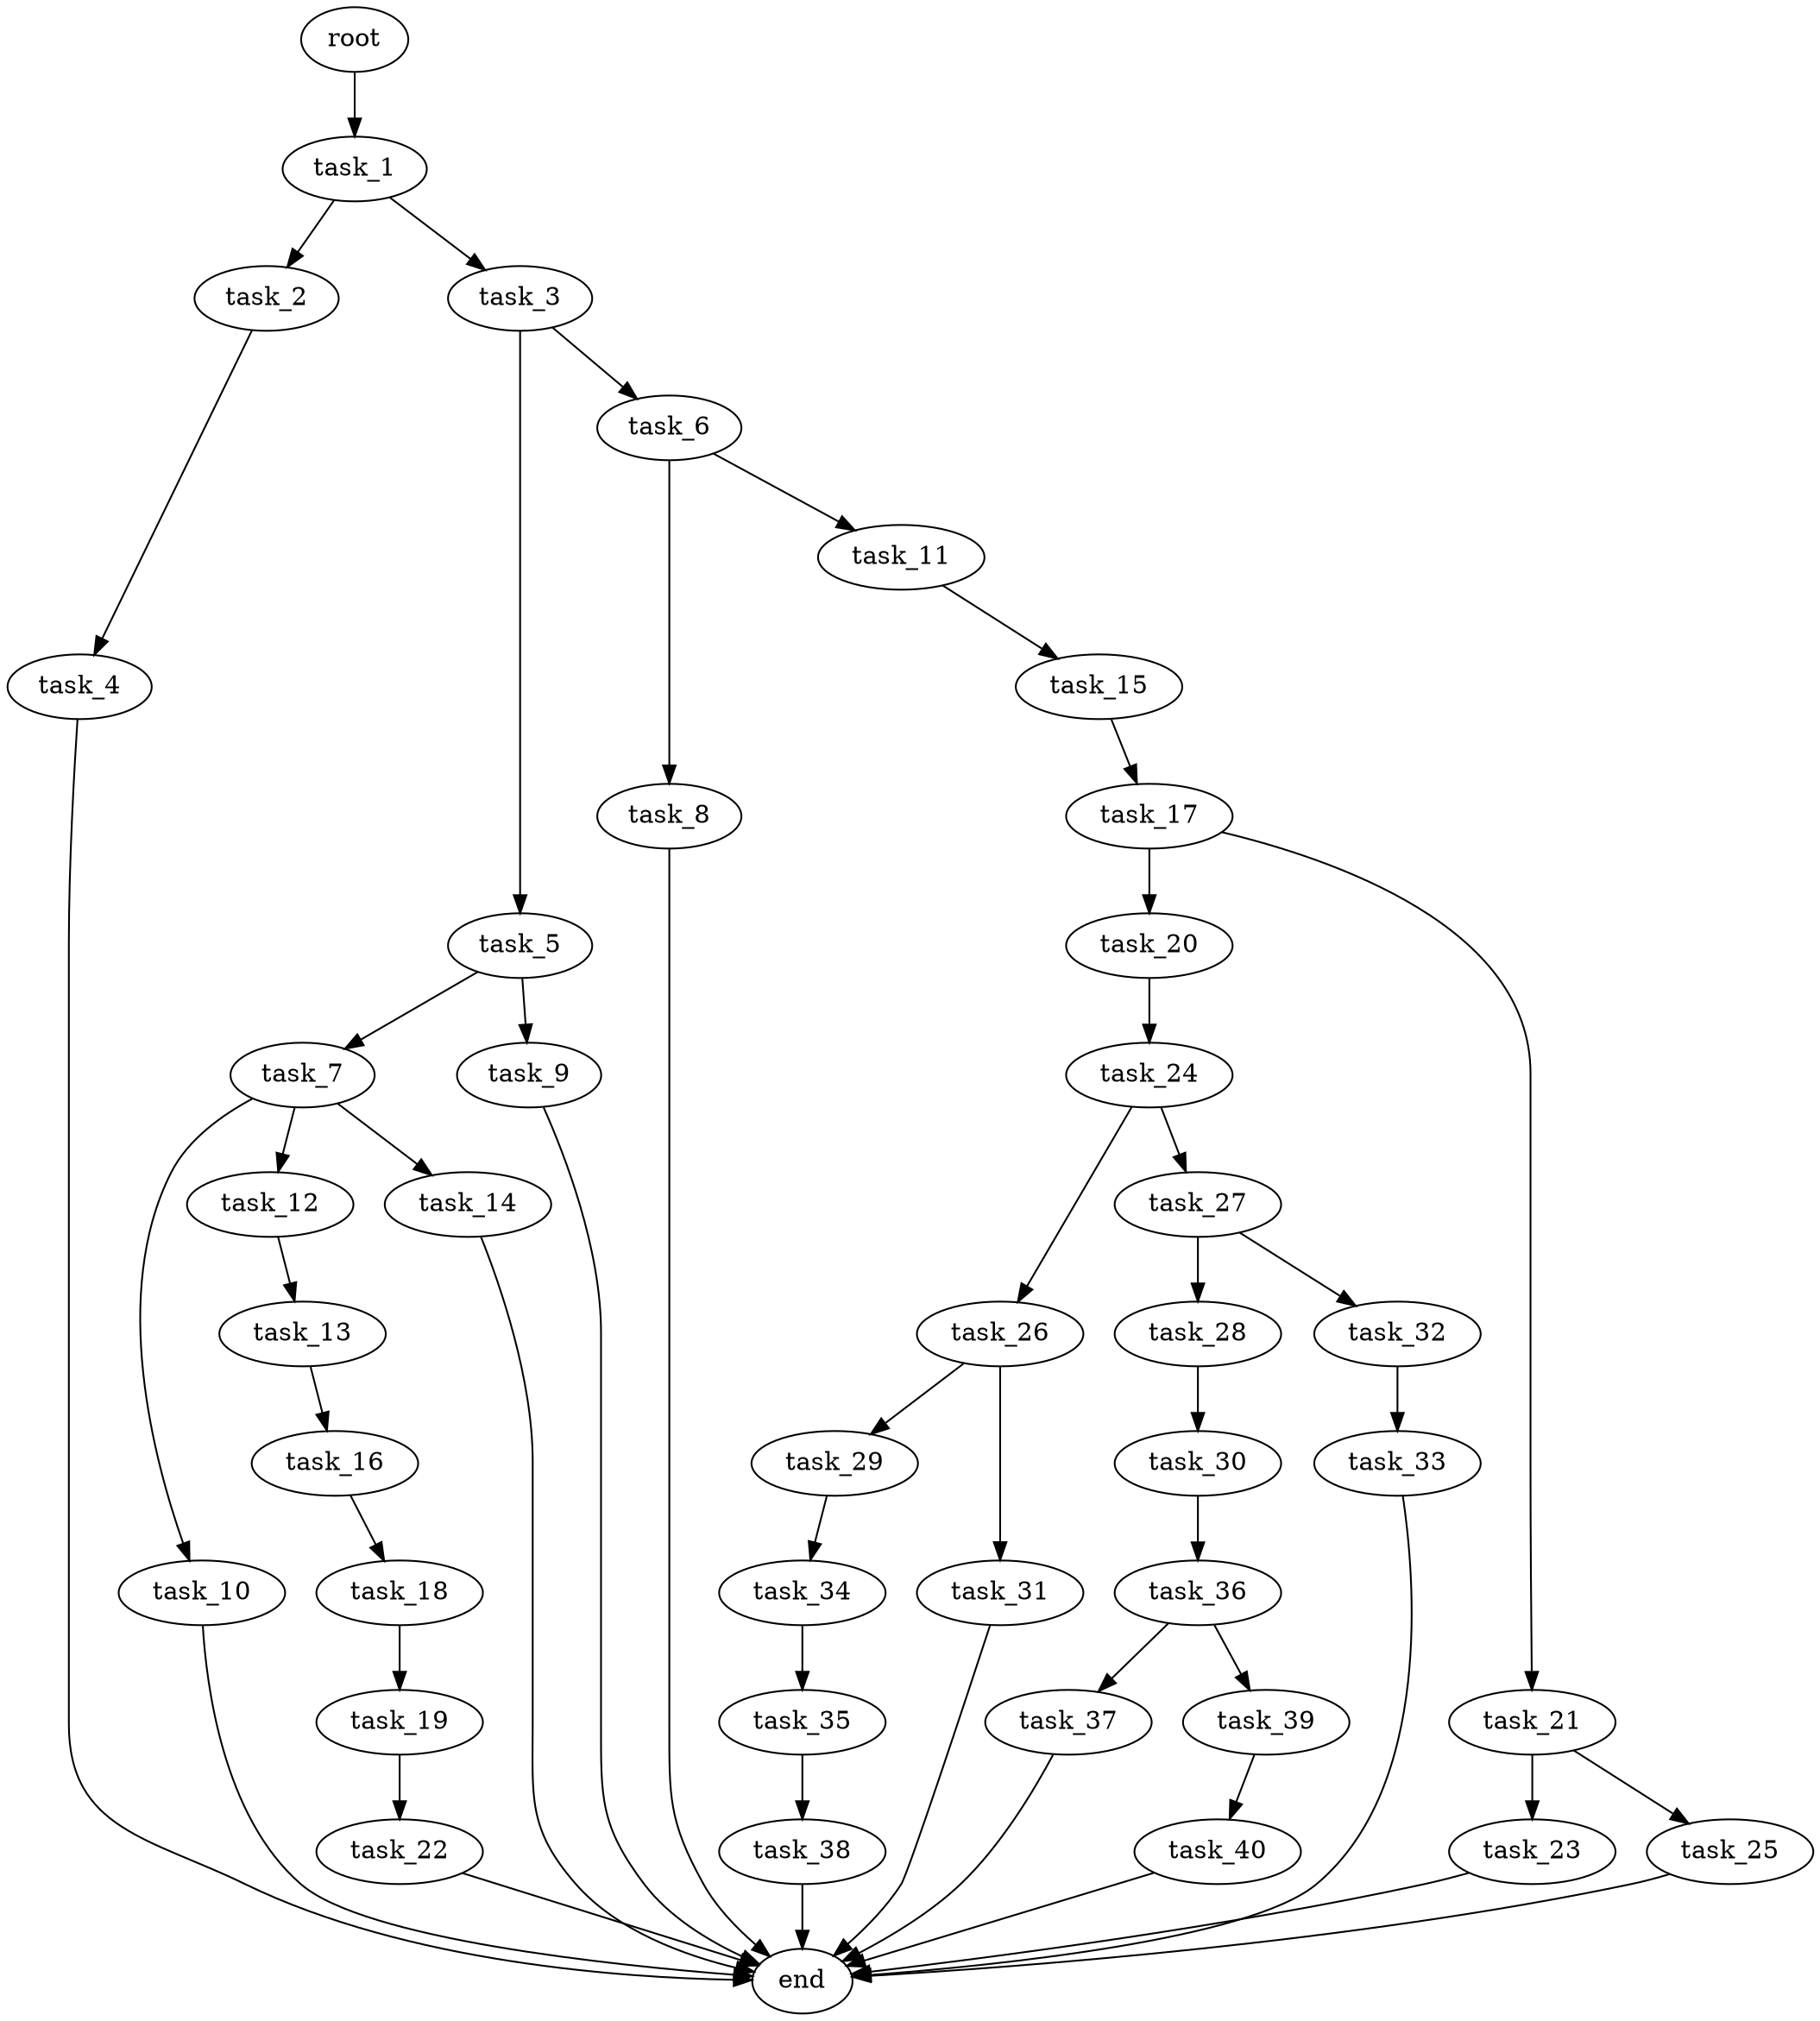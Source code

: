 digraph G {
  root [size="0.000000e+00"];
  task_1 [size="1.235056e+09"];
  task_2 [size="9.184812e+09"];
  task_3 [size="7.630875e+09"];
  task_4 [size="5.291337e+09"];
  task_5 [size="6.275838e+09"];
  task_6 [size="8.693591e+08"];
  task_7 [size="9.934553e+09"];
  task_8 [size="9.084423e+09"];
  task_9 [size="1.985396e+09"];
  task_10 [size="1.981958e+09"];
  task_11 [size="6.224721e+09"];
  task_12 [size="3.511293e+09"];
  task_13 [size="1.542593e+09"];
  task_14 [size="7.755879e+09"];
  task_15 [size="1.760927e+09"];
  task_16 [size="7.208738e+09"];
  task_17 [size="6.009730e+09"];
  task_18 [size="1.865684e+09"];
  task_19 [size="7.262817e+09"];
  task_20 [size="8.559596e+09"];
  task_21 [size="7.841146e+09"];
  task_22 [size="3.440350e+09"];
  task_23 [size="7.191646e+09"];
  task_24 [size="9.663636e+09"];
  task_25 [size="3.523137e+09"];
  task_26 [size="8.932620e+09"];
  task_27 [size="6.593080e+09"];
  task_28 [size="2.132873e+09"];
  task_29 [size="2.347078e+09"];
  task_30 [size="1.690591e+09"];
  task_31 [size="6.399726e+09"];
  task_32 [size="7.708807e+09"];
  task_33 [size="4.427497e+09"];
  task_34 [size="6.993406e+09"];
  task_35 [size="1.901851e+09"];
  task_36 [size="5.222602e+09"];
  task_37 [size="6.079629e+09"];
  task_38 [size="1.524031e+07"];
  task_39 [size="3.636542e+09"];
  task_40 [size="4.737340e+09"];
  end [size="0.000000e+00"];

  root -> task_1 [size="1.000000e-12"];
  task_1 -> task_2 [size="9.184812e+08"];
  task_1 -> task_3 [size="7.630875e+08"];
  task_2 -> task_4 [size="5.291337e+08"];
  task_3 -> task_5 [size="6.275838e+08"];
  task_3 -> task_6 [size="8.693591e+07"];
  task_4 -> end [size="1.000000e-12"];
  task_5 -> task_7 [size="9.934553e+08"];
  task_5 -> task_9 [size="1.985396e+08"];
  task_6 -> task_8 [size="9.084423e+08"];
  task_6 -> task_11 [size="6.224721e+08"];
  task_7 -> task_10 [size="1.981958e+08"];
  task_7 -> task_12 [size="3.511293e+08"];
  task_7 -> task_14 [size="7.755879e+08"];
  task_8 -> end [size="1.000000e-12"];
  task_9 -> end [size="1.000000e-12"];
  task_10 -> end [size="1.000000e-12"];
  task_11 -> task_15 [size="1.760927e+08"];
  task_12 -> task_13 [size="1.542593e+08"];
  task_13 -> task_16 [size="7.208738e+08"];
  task_14 -> end [size="1.000000e-12"];
  task_15 -> task_17 [size="6.009730e+08"];
  task_16 -> task_18 [size="1.865684e+08"];
  task_17 -> task_20 [size="8.559596e+08"];
  task_17 -> task_21 [size="7.841146e+08"];
  task_18 -> task_19 [size="7.262817e+08"];
  task_19 -> task_22 [size="3.440350e+08"];
  task_20 -> task_24 [size="9.663636e+08"];
  task_21 -> task_23 [size="7.191646e+08"];
  task_21 -> task_25 [size="3.523137e+08"];
  task_22 -> end [size="1.000000e-12"];
  task_23 -> end [size="1.000000e-12"];
  task_24 -> task_26 [size="8.932620e+08"];
  task_24 -> task_27 [size="6.593080e+08"];
  task_25 -> end [size="1.000000e-12"];
  task_26 -> task_29 [size="2.347078e+08"];
  task_26 -> task_31 [size="6.399726e+08"];
  task_27 -> task_28 [size="2.132873e+08"];
  task_27 -> task_32 [size="7.708807e+08"];
  task_28 -> task_30 [size="1.690591e+08"];
  task_29 -> task_34 [size="6.993406e+08"];
  task_30 -> task_36 [size="5.222602e+08"];
  task_31 -> end [size="1.000000e-12"];
  task_32 -> task_33 [size="4.427497e+08"];
  task_33 -> end [size="1.000000e-12"];
  task_34 -> task_35 [size="1.901851e+08"];
  task_35 -> task_38 [size="1.524031e+06"];
  task_36 -> task_37 [size="6.079629e+08"];
  task_36 -> task_39 [size="3.636542e+08"];
  task_37 -> end [size="1.000000e-12"];
  task_38 -> end [size="1.000000e-12"];
  task_39 -> task_40 [size="4.737340e+08"];
  task_40 -> end [size="1.000000e-12"];
}
